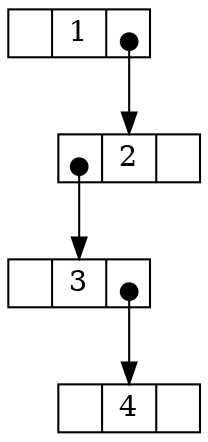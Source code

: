 digraph arbre {
	node [shape=record , height=.1 ]
	edge [tailclip=false , arrowtail = dot , dir=both];
	n0x5593bb4342a0 [label="<gauche >|<valeur >1|<droit >"];
	n0x5593bb4342a0:droit:c -> n0x5593bb4342c0:valeur;
	n0x5593bb4342c0 [label="<gauche >|<valeur >2|<droit >"];
	n0x5593bb4342c0:gauche:c -> n0x5593bb4342e0:valeur;
	n0x5593bb4342e0 [label="<gauche >|<valeur >3|<droit >"];
	n0x5593bb4342e0:droit:c -> n0x5593bb434300:valeur;
	n0x5593bb434300 [label="<gauche >|<valeur >4|<droit >"];
}
